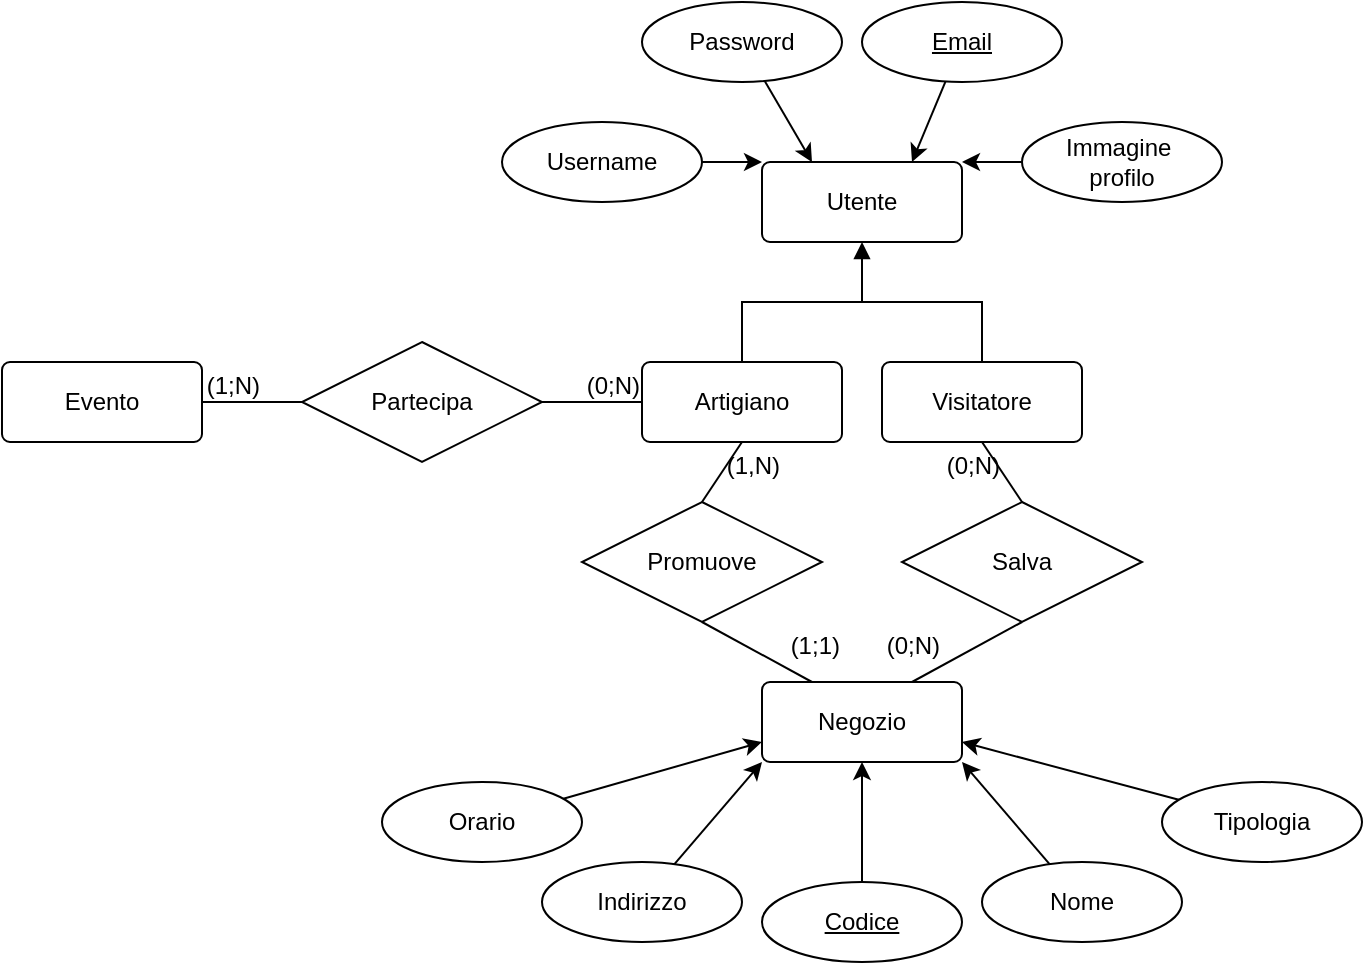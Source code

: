 <mxfile version="24.2.5" type="device">
  <diagram name="Pagina-1" id="j6S3ffcNrz-rmfTzFmBk">
    <mxGraphModel dx="503" dy="267" grid="1" gridSize="10" guides="1" tooltips="1" connect="1" arrows="1" fold="1" page="1" pageScale="1" pageWidth="827" pageHeight="1169" math="0" shadow="0">
      <root>
        <mxCell id="0" />
        <mxCell id="1" parent="0" />
        <mxCell id="CZQ-tZ09j_WSSHZXDvkV-1" value="Utente" style="rounded=1;arcSize=10;whiteSpace=wrap;html=1;align=center;" parent="1" vertex="1">
          <mxGeometry x="420" y="120" width="100" height="40" as="geometry" />
        </mxCell>
        <mxCell id="CZQ-tZ09j_WSSHZXDvkV-2" value="Password" style="ellipse;whiteSpace=wrap;html=1;align=center;" parent="1" vertex="1">
          <mxGeometry x="360" y="40" width="100" height="40" as="geometry" />
        </mxCell>
        <mxCell id="CZQ-tZ09j_WSSHZXDvkV-3" value="Email" style="ellipse;whiteSpace=wrap;html=1;align=center;fontStyle=4;" parent="1" vertex="1">
          <mxGeometry x="470" y="40" width="100" height="40" as="geometry" />
        </mxCell>
        <mxCell id="CZQ-tZ09j_WSSHZXDvkV-4" style="rounded=0;orthogonalLoop=1;jettySize=auto;html=1;entryX=0.75;entryY=0;entryDx=0;entryDy=0;" parent="1" source="CZQ-tZ09j_WSSHZXDvkV-3" edge="1" target="CZQ-tZ09j_WSSHZXDvkV-1">
          <mxGeometry relative="1" as="geometry">
            <mxPoint x="470" y="120" as="targetPoint" />
          </mxGeometry>
        </mxCell>
        <mxCell id="CZQ-tZ09j_WSSHZXDvkV-5" style="rounded=0;orthogonalLoop=1;jettySize=auto;html=1;entryX=0.25;entryY=0;entryDx=0;entryDy=0;" parent="1" source="CZQ-tZ09j_WSSHZXDvkV-2" target="CZQ-tZ09j_WSSHZXDvkV-1" edge="1">
          <mxGeometry relative="1" as="geometry">
            <mxPoint x="450" y="110" as="targetPoint" />
          </mxGeometry>
        </mxCell>
        <mxCell id="CZQ-tZ09j_WSSHZXDvkV-8" style="rounded=0;orthogonalLoop=1;jettySize=auto;html=1;entryX=1;entryY=0;entryDx=0;entryDy=0;" parent="1" source="CZQ-tZ09j_WSSHZXDvkV-7" target="CZQ-tZ09j_WSSHZXDvkV-1" edge="1">
          <mxGeometry relative="1" as="geometry" />
        </mxCell>
        <mxCell id="CZQ-tZ09j_WSSHZXDvkV-7" value="Immagine&amp;nbsp;&lt;div&gt;profilo&lt;/div&gt;" style="ellipse;whiteSpace=wrap;html=1;align=center;" parent="1" vertex="1">
          <mxGeometry x="550" y="100" width="100" height="40" as="geometry" />
        </mxCell>
        <mxCell id="CZQ-tZ09j_WSSHZXDvkV-14" style="edgeStyle=orthogonalEdgeStyle;rounded=0;orthogonalLoop=1;jettySize=auto;html=1;entryX=0.5;entryY=1;entryDx=0;entryDy=0;endArrow=block;endFill=1;" parent="1" source="CZQ-tZ09j_WSSHZXDvkV-9" target="CZQ-tZ09j_WSSHZXDvkV-1" edge="1">
          <mxGeometry relative="1" as="geometry" />
        </mxCell>
        <mxCell id="CZQ-tZ09j_WSSHZXDvkV-9" value="Artigiano" style="rounded=1;arcSize=10;whiteSpace=wrap;html=1;align=center;" parent="1" vertex="1">
          <mxGeometry x="360" y="220" width="100" height="40" as="geometry" />
        </mxCell>
        <mxCell id="CZQ-tZ09j_WSSHZXDvkV-11" value="Visitatore" style="rounded=1;arcSize=10;whiteSpace=wrap;html=1;align=center;" parent="1" vertex="1">
          <mxGeometry x="480" y="220" width="100" height="40" as="geometry" />
        </mxCell>
        <mxCell id="CZQ-tZ09j_WSSHZXDvkV-17" value="" style="endArrow=none;html=1;rounded=0;entryX=0.5;entryY=0;entryDx=0;entryDy=0;" parent="1" target="CZQ-tZ09j_WSSHZXDvkV-11" edge="1">
          <mxGeometry relative="1" as="geometry">
            <mxPoint x="470" y="190" as="sourcePoint" />
            <mxPoint x="850" y="150" as="targetPoint" />
            <Array as="points">
              <mxPoint x="530" y="190" />
            </Array>
          </mxGeometry>
        </mxCell>
        <mxCell id="CZQ-tZ09j_WSSHZXDvkV-18" value="Promuove" style="shape=rhombus;perimeter=rhombusPerimeter;whiteSpace=wrap;html=1;align=center;" parent="1" vertex="1">
          <mxGeometry x="330" y="290" width="120" height="60" as="geometry" />
        </mxCell>
        <mxCell id="CZQ-tZ09j_WSSHZXDvkV-19" value="Negozio" style="rounded=1;arcSize=10;whiteSpace=wrap;html=1;align=center;" parent="1" vertex="1">
          <mxGeometry x="420" y="380" width="100" height="40" as="geometry" />
        </mxCell>
        <mxCell id="CZQ-tZ09j_WSSHZXDvkV-20" value="Salva" style="shape=rhombus;perimeter=rhombusPerimeter;whiteSpace=wrap;html=1;align=center;" parent="1" vertex="1">
          <mxGeometry x="490" y="290" width="120" height="60" as="geometry" />
        </mxCell>
        <mxCell id="CZQ-tZ09j_WSSHZXDvkV-26" style="rounded=0;orthogonalLoop=1;jettySize=auto;html=1;entryX=0.5;entryY=1;entryDx=0;entryDy=0;" parent="1" source="CZQ-tZ09j_WSSHZXDvkV-25" target="CZQ-tZ09j_WSSHZXDvkV-19" edge="1">
          <mxGeometry relative="1" as="geometry" />
        </mxCell>
        <mxCell id="CZQ-tZ09j_WSSHZXDvkV-25" value="Codice" style="ellipse;whiteSpace=wrap;html=1;align=center;fontStyle=4;" parent="1" vertex="1">
          <mxGeometry x="420" y="480" width="100" height="40" as="geometry" />
        </mxCell>
        <mxCell id="CZQ-tZ09j_WSSHZXDvkV-28" style="rounded=0;orthogonalLoop=1;jettySize=auto;html=1;entryX=0;entryY=1;entryDx=0;entryDy=0;" parent="1" source="CZQ-tZ09j_WSSHZXDvkV-27" target="CZQ-tZ09j_WSSHZXDvkV-19" edge="1">
          <mxGeometry relative="1" as="geometry" />
        </mxCell>
        <mxCell id="CZQ-tZ09j_WSSHZXDvkV-27" value="Indirizzo" style="ellipse;whiteSpace=wrap;html=1;align=center;" parent="1" vertex="1">
          <mxGeometry x="310" y="470" width="100" height="40" as="geometry" />
        </mxCell>
        <mxCell id="CZQ-tZ09j_WSSHZXDvkV-30" style="rounded=0;orthogonalLoop=1;jettySize=auto;html=1;entryX=1;entryY=1;entryDx=0;entryDy=0;" parent="1" source="CZQ-tZ09j_WSSHZXDvkV-29" target="CZQ-tZ09j_WSSHZXDvkV-19" edge="1">
          <mxGeometry relative="1" as="geometry" />
        </mxCell>
        <mxCell id="CZQ-tZ09j_WSSHZXDvkV-29" value="Nome" style="ellipse;whiteSpace=wrap;html=1;align=center;" parent="1" vertex="1">
          <mxGeometry x="530" y="470" width="100" height="40" as="geometry" />
        </mxCell>
        <mxCell id="CZQ-tZ09j_WSSHZXDvkV-32" style="rounded=0;orthogonalLoop=1;jettySize=auto;html=1;entryX=1;entryY=0.75;entryDx=0;entryDy=0;" parent="1" source="CZQ-tZ09j_WSSHZXDvkV-31" target="CZQ-tZ09j_WSSHZXDvkV-19" edge="1">
          <mxGeometry relative="1" as="geometry" />
        </mxCell>
        <mxCell id="CZQ-tZ09j_WSSHZXDvkV-31" value="Tipologia" style="ellipse;whiteSpace=wrap;html=1;align=center;" parent="1" vertex="1">
          <mxGeometry x="620" y="430" width="100" height="40" as="geometry" />
        </mxCell>
        <mxCell id="CZQ-tZ09j_WSSHZXDvkV-34" style="rounded=0;orthogonalLoop=1;jettySize=auto;html=1;entryX=0;entryY=0.75;entryDx=0;entryDy=0;" parent="1" source="CZQ-tZ09j_WSSHZXDvkV-33" target="CZQ-tZ09j_WSSHZXDvkV-19" edge="1">
          <mxGeometry relative="1" as="geometry" />
        </mxCell>
        <mxCell id="CZQ-tZ09j_WSSHZXDvkV-33" value="Orario" style="ellipse;whiteSpace=wrap;html=1;align=center;" parent="1" vertex="1">
          <mxGeometry x="230" y="430" width="100" height="40" as="geometry" />
        </mxCell>
        <mxCell id="CZQ-tZ09j_WSSHZXDvkV-40" value="" style="endArrow=none;html=1;rounded=0;exitX=0.5;exitY=1;exitDx=0;exitDy=0;entryX=0.5;entryY=0;entryDx=0;entryDy=0;" parent="1" source="CZQ-tZ09j_WSSHZXDvkV-9" target="CZQ-tZ09j_WSSHZXDvkV-18" edge="1">
          <mxGeometry relative="1" as="geometry">
            <mxPoint x="500" y="210" as="sourcePoint" />
            <mxPoint x="660" y="210" as="targetPoint" />
          </mxGeometry>
        </mxCell>
        <mxCell id="CZQ-tZ09j_WSSHZXDvkV-41" value="" style="endArrow=none;html=1;rounded=0;exitX=0.5;exitY=1;exitDx=0;exitDy=0;entryX=0.75;entryY=0;entryDx=0;entryDy=0;" parent="1" source="CZQ-tZ09j_WSSHZXDvkV-20" target="CZQ-tZ09j_WSSHZXDvkV-19" edge="1">
          <mxGeometry relative="1" as="geometry">
            <mxPoint x="420" y="270" as="sourcePoint" />
            <mxPoint x="400" y="300" as="targetPoint" />
          </mxGeometry>
        </mxCell>
        <mxCell id="CZQ-tZ09j_WSSHZXDvkV-42" value="" style="endArrow=none;html=1;rounded=0;exitX=0.5;exitY=1;exitDx=0;exitDy=0;entryX=0.5;entryY=0;entryDx=0;entryDy=0;" parent="1" source="CZQ-tZ09j_WSSHZXDvkV-11" target="CZQ-tZ09j_WSSHZXDvkV-20" edge="1">
          <mxGeometry relative="1" as="geometry">
            <mxPoint x="500" y="210" as="sourcePoint" />
            <mxPoint x="660" y="210" as="targetPoint" />
          </mxGeometry>
        </mxCell>
        <mxCell id="CZQ-tZ09j_WSSHZXDvkV-43" value="" style="endArrow=none;html=1;rounded=0;exitX=0.5;exitY=1;exitDx=0;exitDy=0;entryX=0.25;entryY=0;entryDx=0;entryDy=0;" parent="1" source="CZQ-tZ09j_WSSHZXDvkV-18" target="CZQ-tZ09j_WSSHZXDvkV-19" edge="1">
          <mxGeometry relative="1" as="geometry">
            <mxPoint x="540" y="270" as="sourcePoint" />
            <mxPoint x="560" y="300" as="targetPoint" />
          </mxGeometry>
        </mxCell>
        <mxCell id="CZQ-tZ09j_WSSHZXDvkV-49" value="(1;1)" style="resizable=0;html=1;whiteSpace=wrap;align=right;verticalAlign=bottom;" parent="1" connectable="0" vertex="1">
          <mxGeometry x="460" y="370" as="geometry" />
        </mxCell>
        <mxCell id="CZQ-tZ09j_WSSHZXDvkV-50" value="(1,N)" style="resizable=0;html=1;whiteSpace=wrap;align=right;verticalAlign=bottom;" parent="1" connectable="0" vertex="1">
          <mxGeometry x="430" y="280" as="geometry" />
        </mxCell>
        <mxCell id="CZQ-tZ09j_WSSHZXDvkV-51" value="(0;N)" style="resizable=0;html=1;whiteSpace=wrap;align=right;verticalAlign=bottom;" parent="1" connectable="0" vertex="1">
          <mxGeometry x="540" y="280" as="geometry" />
        </mxCell>
        <mxCell id="CZQ-tZ09j_WSSHZXDvkV-52" value="(0;N)" style="resizable=0;html=1;whiteSpace=wrap;align=right;verticalAlign=bottom;" parent="1" connectable="0" vertex="1">
          <mxGeometry x="510" y="370" as="geometry" />
        </mxCell>
        <mxCell id="CZQ-tZ09j_WSSHZXDvkV-54" value="Partecipa" style="shape=rhombus;perimeter=rhombusPerimeter;whiteSpace=wrap;html=1;align=center;" parent="1" vertex="1">
          <mxGeometry x="190" y="210" width="120" height="60" as="geometry" />
        </mxCell>
        <mxCell id="CZQ-tZ09j_WSSHZXDvkV-55" value="Evento" style="rounded=1;arcSize=10;whiteSpace=wrap;html=1;align=center;" parent="1" vertex="1">
          <mxGeometry x="40" y="220" width="100" height="40" as="geometry" />
        </mxCell>
        <mxCell id="CZQ-tZ09j_WSSHZXDvkV-57" value="" style="endArrow=none;html=1;rounded=0;exitX=1;exitY=0.5;exitDx=0;exitDy=0;entryX=0;entryY=0.5;entryDx=0;entryDy=0;" parent="1" source="CZQ-tZ09j_WSSHZXDvkV-54" target="CZQ-tZ09j_WSSHZXDvkV-9" edge="1">
          <mxGeometry relative="1" as="geometry">
            <mxPoint x="260" y="250" as="sourcePoint" />
            <mxPoint x="420" y="250" as="targetPoint" />
          </mxGeometry>
        </mxCell>
        <mxCell id="CZQ-tZ09j_WSSHZXDvkV-58" value="" style="endArrow=none;html=1;rounded=0;exitX=1;exitY=0.5;exitDx=0;exitDy=0;entryX=0;entryY=0.5;entryDx=0;entryDy=0;" parent="1" source="CZQ-tZ09j_WSSHZXDvkV-55" target="CZQ-tZ09j_WSSHZXDvkV-54" edge="1">
          <mxGeometry relative="1" as="geometry">
            <mxPoint x="320" y="250" as="sourcePoint" />
            <mxPoint x="370" y="250" as="targetPoint" />
          </mxGeometry>
        </mxCell>
        <mxCell id="CZQ-tZ09j_WSSHZXDvkV-59" value="(0;N)" style="resizable=0;html=1;whiteSpace=wrap;align=right;verticalAlign=bottom;" parent="1" connectable="0" vertex="1">
          <mxGeometry x="360" y="240" as="geometry" />
        </mxCell>
        <mxCell id="CZQ-tZ09j_WSSHZXDvkV-60" value="(1;N)" style="resizable=0;html=1;whiteSpace=wrap;align=right;verticalAlign=bottom;" parent="1" connectable="0" vertex="1">
          <mxGeometry x="170" y="240" as="geometry" />
        </mxCell>
        <mxCell id="skzfHMKbkWhP84cRmqXy-2" style="rounded=0;orthogonalLoop=1;jettySize=auto;html=1;entryX=0;entryY=0;entryDx=0;entryDy=0;" edge="1" parent="1" source="skzfHMKbkWhP84cRmqXy-1" target="CZQ-tZ09j_WSSHZXDvkV-1">
          <mxGeometry relative="1" as="geometry" />
        </mxCell>
        <mxCell id="skzfHMKbkWhP84cRmqXy-1" value="Username" style="ellipse;whiteSpace=wrap;html=1;align=center;" vertex="1" parent="1">
          <mxGeometry x="290" y="100" width="100" height="40" as="geometry" />
        </mxCell>
      </root>
    </mxGraphModel>
  </diagram>
</mxfile>
